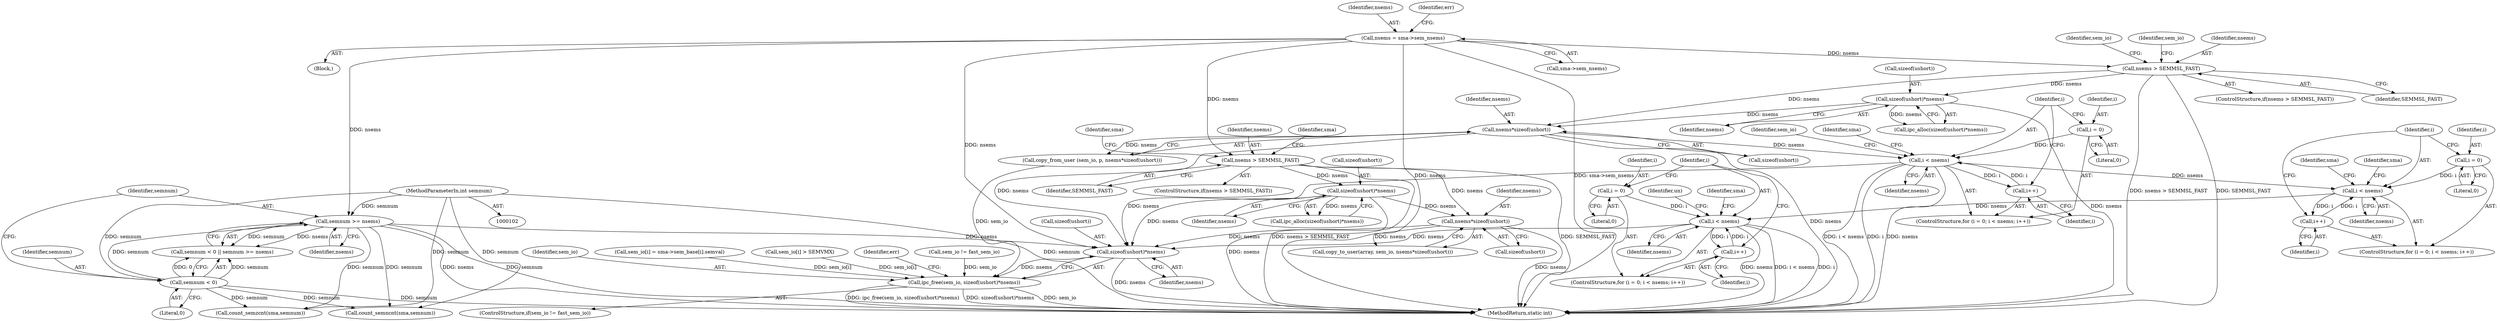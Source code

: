 digraph "0_linux_6062a8dc0517bce23e3c2f7d2fea5e22411269a3_12@API" {
"1000492" [label="(Call,sizeof(ushort)*nsems)"];
"1000426" [label="(Call,semnum >= nsems)"];
"1000423" [label="(Call,semnum < 0)"];
"1000105" [label="(MethodParameterIn,int semnum)"];
"1000136" [label="(Call,nsems = sma->sem_nsems)"];
"1000263" [label="(Call,nsems*sizeof(ushort))"];
"1000186" [label="(Call,nsems > SEMMSL_FAST)"];
"1000195" [label="(Call,sizeof(ushort)*nsems)"];
"1000305" [label="(Call,nsems*sizeof(ushort))"];
"1000287" [label="(Call,sizeof(ushort)*nsems)"];
"1000280" [label="(Call,nsems > SEMMSL_FAST)"];
"1000321" [label="(Call,i < nsems)"];
"1000318" [label="(Call,i = 0)"];
"1000324" [label="(Call,i++)"];
"1000389" [label="(Call,i < nsems)"];
"1000392" [label="(Call,i++)"];
"1000386" [label="(Call,i = 0)"];
"1000361" [label="(Call,i < nsems)"];
"1000364" [label="(Call,i++)"];
"1000358" [label="(Call,i = 0)"];
"1000490" [label="(Call,ipc_free(sem_io, sizeof(ushort)*nsems))"];
"1000422" [label="(Call,semnum < 0 || semnum >= nsems)"];
"1000490" [label="(Call,ipc_free(sem_io, sizeof(ushort)*nsems))"];
"1000307" [label="(Call,sizeof(ushort))"];
"1000365" [label="(Identifier,i)"];
"1000491" [label="(Identifier,sem_io)"];
"1000287" [label="(Call,sizeof(ushort)*nsems)"];
"1000324" [label="(Call,i++)"];
"1000387" [label="(Identifier,i)"];
"1000330" [label="(Identifier,sem_io)"];
"1000302" [label="(Call,copy_from_user (sem_io, p, nsems*sizeof(ushort)))"];
"1000243" [label="(Call,sem_io[i] = sma->sem_base[i].semval)"];
"1000194" [label="(Call,ipc_alloc(sizeof(ushort)*nsems))"];
"1000186" [label="(Call,nsems > SEMMSL_FAST)"];
"1000390" [label="(Identifier,i)"];
"1000260" [label="(Call,copy_to_user(array, sem_io, nsems*sizeof(ushort)))"];
"1000188" [label="(Identifier,SEMMSL_FAST)"];
"1000187" [label="(Identifier,nsems)"];
"1000328" [label="(Call,sem_io[i] > SEMVMX)"];
"1000138" [label="(Call,sma->sem_nsems)"];
"1000486" [label="(ControlStructure,if(sem_io != fast_sem_io))"];
"1000321" [label="(Call,i < nsems)"];
"1000427" [label="(Identifier,semnum)"];
"1000281" [label="(Identifier,nsems)"];
"1000320" [label="(Literal,0)"];
"1000361" [label="(Call,i < nsems)"];
"1000137" [label="(Identifier,nsems)"];
"1000288" [label="(Call,sizeof(ushort))"];
"1000318" [label="(Call,i = 0)"];
"1000362" [label="(Identifier,i)"];
"1000198" [label="(Identifier,nsems)"];
"1000323" [label="(Identifier,nsems)"];
"1000306" [label="(Identifier,nsems)"];
"1000474" [label="(Call,count_semzcnt(sma,semnum))"];
"1000342" [label="(Identifier,sma)"];
"1000360" [label="(Literal,0)"];
"1000286" [label="(Call,ipc_alloc(sizeof(ushort)*nsems))"];
"1000359" [label="(Identifier,i)"];
"1000498" [label="(MethodReturn,static int)"];
"1000428" [label="(Identifier,nsems)"];
"1000357" [label="(ControlStructure,for (i = 0; i < nsems; i++))"];
"1000322" [label="(Identifier,i)"];
"1000385" [label="(ControlStructure,for (i = 0; i < nsems; i++))"];
"1000386" [label="(Call,i = 0)"];
"1000280" [label="(Call,nsems > SEMMSL_FAST)"];
"1000196" [label="(Call,sizeof(ushort))"];
"1000290" [label="(Identifier,nsems)"];
"1000425" [label="(Literal,0)"];
"1000423" [label="(Call,semnum < 0)"];
"1000389" [label="(Call,i < nsems)"];
"1000265" [label="(Call,sizeof(ushort))"];
"1000305" [label="(Call,nsems*sizeof(ushort))"];
"1000303" [label="(Identifier,sem_io)"];
"1000370" [label="(Identifier,sma)"];
"1000229" [label="(Identifier,sma)"];
"1000364" [label="(Call,i++)"];
"1000492" [label="(Call,sizeof(ushort)*nsems)"];
"1000195" [label="(Call,sizeof(ushort)*nsems)"];
"1000105" [label="(MethodParameterIn,int semnum)"];
"1000424" [label="(Identifier,semnum)"];
"1000391" [label="(Identifier,nsems)"];
"1000493" [label="(Call,sizeof(ushort))"];
"1000497" [label="(Identifier,err)"];
"1000363" [label="(Identifier,nsems)"];
"1000397" [label="(Identifier,un)"];
"1000279" [label="(ControlStructure,if(nsems > SEMMSL_FAST))"];
"1000381" [label="(Identifier,sma)"];
"1000142" [label="(Identifier,err)"];
"1000285" [label="(Identifier,sem_io)"];
"1000325" [label="(Identifier,i)"];
"1000185" [label="(ControlStructure,if(nsems > SEMMSL_FAST))"];
"1000403" [label="(Identifier,sma)"];
"1000467" [label="(Call,count_semncnt(sma,semnum))"];
"1000317" [label="(ControlStructure,for (i = 0; i < nsems; i++))"];
"1000393" [label="(Identifier,i)"];
"1000392" [label="(Call,i++)"];
"1000282" [label="(Identifier,SEMMSL_FAST)"];
"1000388" [label="(Literal,0)"];
"1000358" [label="(Call,i = 0)"];
"1000264" [label="(Identifier,nsems)"];
"1000136" [label="(Call,nsems = sma->sem_nsems)"];
"1000191" [label="(Identifier,sma)"];
"1000263" [label="(Call,nsems*sizeof(ushort))"];
"1000426" [label="(Call,semnum >= nsems)"];
"1000319" [label="(Identifier,i)"];
"1000108" [label="(Block,)"];
"1000487" [label="(Call,sem_io != fast_sem_io)"];
"1000495" [label="(Identifier,nsems)"];
"1000492" -> "1000490"  [label="AST: "];
"1000492" -> "1000495"  [label="CFG: "];
"1000493" -> "1000492"  [label="AST: "];
"1000495" -> "1000492"  [label="AST: "];
"1000490" -> "1000492"  [label="CFG: "];
"1000492" -> "1000498"  [label="DDG: nsems"];
"1000492" -> "1000490"  [label="DDG: nsems"];
"1000426" -> "1000492"  [label="DDG: nsems"];
"1000263" -> "1000492"  [label="DDG: nsems"];
"1000305" -> "1000492"  [label="DDG: nsems"];
"1000136" -> "1000492"  [label="DDG: nsems"];
"1000195" -> "1000492"  [label="DDG: nsems"];
"1000321" -> "1000492"  [label="DDG: nsems"];
"1000389" -> "1000492"  [label="DDG: nsems"];
"1000426" -> "1000422"  [label="AST: "];
"1000426" -> "1000428"  [label="CFG: "];
"1000427" -> "1000426"  [label="AST: "];
"1000428" -> "1000426"  [label="AST: "];
"1000422" -> "1000426"  [label="CFG: "];
"1000426" -> "1000498"  [label="DDG: nsems"];
"1000426" -> "1000498"  [label="DDG: semnum"];
"1000426" -> "1000422"  [label="DDG: semnum"];
"1000426" -> "1000422"  [label="DDG: nsems"];
"1000423" -> "1000426"  [label="DDG: semnum"];
"1000105" -> "1000426"  [label="DDG: semnum"];
"1000136" -> "1000426"  [label="DDG: nsems"];
"1000426" -> "1000467"  [label="DDG: semnum"];
"1000426" -> "1000474"  [label="DDG: semnum"];
"1000423" -> "1000422"  [label="AST: "];
"1000423" -> "1000425"  [label="CFG: "];
"1000424" -> "1000423"  [label="AST: "];
"1000425" -> "1000423"  [label="AST: "];
"1000427" -> "1000423"  [label="CFG: "];
"1000422" -> "1000423"  [label="CFG: "];
"1000423" -> "1000498"  [label="DDG: semnum"];
"1000423" -> "1000422"  [label="DDG: semnum"];
"1000423" -> "1000422"  [label="DDG: 0"];
"1000105" -> "1000423"  [label="DDG: semnum"];
"1000423" -> "1000467"  [label="DDG: semnum"];
"1000423" -> "1000474"  [label="DDG: semnum"];
"1000105" -> "1000102"  [label="AST: "];
"1000105" -> "1000498"  [label="DDG: semnum"];
"1000105" -> "1000467"  [label="DDG: semnum"];
"1000105" -> "1000474"  [label="DDG: semnum"];
"1000136" -> "1000108"  [label="AST: "];
"1000136" -> "1000138"  [label="CFG: "];
"1000137" -> "1000136"  [label="AST: "];
"1000138" -> "1000136"  [label="AST: "];
"1000142" -> "1000136"  [label="CFG: "];
"1000136" -> "1000498"  [label="DDG: sma->sem_nsems"];
"1000136" -> "1000498"  [label="DDG: nsems"];
"1000136" -> "1000186"  [label="DDG: nsems"];
"1000136" -> "1000280"  [label="DDG: nsems"];
"1000263" -> "1000260"  [label="AST: "];
"1000263" -> "1000265"  [label="CFG: "];
"1000264" -> "1000263"  [label="AST: "];
"1000265" -> "1000263"  [label="AST: "];
"1000260" -> "1000263"  [label="CFG: "];
"1000263" -> "1000498"  [label="DDG: nsems"];
"1000263" -> "1000260"  [label="DDG: nsems"];
"1000186" -> "1000263"  [label="DDG: nsems"];
"1000195" -> "1000263"  [label="DDG: nsems"];
"1000186" -> "1000185"  [label="AST: "];
"1000186" -> "1000188"  [label="CFG: "];
"1000187" -> "1000186"  [label="AST: "];
"1000188" -> "1000186"  [label="AST: "];
"1000191" -> "1000186"  [label="CFG: "];
"1000229" -> "1000186"  [label="CFG: "];
"1000186" -> "1000498"  [label="DDG: SEMMSL_FAST"];
"1000186" -> "1000498"  [label="DDG: nsems > SEMMSL_FAST"];
"1000186" -> "1000195"  [label="DDG: nsems"];
"1000195" -> "1000194"  [label="AST: "];
"1000195" -> "1000198"  [label="CFG: "];
"1000196" -> "1000195"  [label="AST: "];
"1000198" -> "1000195"  [label="AST: "];
"1000194" -> "1000195"  [label="CFG: "];
"1000195" -> "1000498"  [label="DDG: nsems"];
"1000195" -> "1000194"  [label="DDG: nsems"];
"1000305" -> "1000302"  [label="AST: "];
"1000305" -> "1000307"  [label="CFG: "];
"1000306" -> "1000305"  [label="AST: "];
"1000307" -> "1000305"  [label="AST: "];
"1000302" -> "1000305"  [label="CFG: "];
"1000305" -> "1000498"  [label="DDG: nsems"];
"1000305" -> "1000302"  [label="DDG: nsems"];
"1000287" -> "1000305"  [label="DDG: nsems"];
"1000280" -> "1000305"  [label="DDG: nsems"];
"1000305" -> "1000321"  [label="DDG: nsems"];
"1000287" -> "1000286"  [label="AST: "];
"1000287" -> "1000290"  [label="CFG: "];
"1000288" -> "1000287"  [label="AST: "];
"1000290" -> "1000287"  [label="AST: "];
"1000286" -> "1000287"  [label="CFG: "];
"1000287" -> "1000498"  [label="DDG: nsems"];
"1000287" -> "1000286"  [label="DDG: nsems"];
"1000280" -> "1000287"  [label="DDG: nsems"];
"1000280" -> "1000279"  [label="AST: "];
"1000280" -> "1000282"  [label="CFG: "];
"1000281" -> "1000280"  [label="AST: "];
"1000282" -> "1000280"  [label="AST: "];
"1000285" -> "1000280"  [label="CFG: "];
"1000303" -> "1000280"  [label="CFG: "];
"1000280" -> "1000498"  [label="DDG: SEMMSL_FAST"];
"1000280" -> "1000498"  [label="DDG: nsems > SEMMSL_FAST"];
"1000321" -> "1000317"  [label="AST: "];
"1000321" -> "1000323"  [label="CFG: "];
"1000322" -> "1000321"  [label="AST: "];
"1000323" -> "1000321"  [label="AST: "];
"1000330" -> "1000321"  [label="CFG: "];
"1000342" -> "1000321"  [label="CFG: "];
"1000321" -> "1000498"  [label="DDG: i"];
"1000321" -> "1000498"  [label="DDG: nsems"];
"1000321" -> "1000498"  [label="DDG: i < nsems"];
"1000318" -> "1000321"  [label="DDG: i"];
"1000324" -> "1000321"  [label="DDG: i"];
"1000321" -> "1000324"  [label="DDG: i"];
"1000321" -> "1000361"  [label="DDG: nsems"];
"1000318" -> "1000317"  [label="AST: "];
"1000318" -> "1000320"  [label="CFG: "];
"1000319" -> "1000318"  [label="AST: "];
"1000320" -> "1000318"  [label="AST: "];
"1000322" -> "1000318"  [label="CFG: "];
"1000324" -> "1000317"  [label="AST: "];
"1000324" -> "1000325"  [label="CFG: "];
"1000325" -> "1000324"  [label="AST: "];
"1000322" -> "1000324"  [label="CFG: "];
"1000389" -> "1000385"  [label="AST: "];
"1000389" -> "1000391"  [label="CFG: "];
"1000390" -> "1000389"  [label="AST: "];
"1000391" -> "1000389"  [label="AST: "];
"1000397" -> "1000389"  [label="CFG: "];
"1000403" -> "1000389"  [label="CFG: "];
"1000389" -> "1000498"  [label="DDG: i < nsems"];
"1000389" -> "1000498"  [label="DDG: i"];
"1000389" -> "1000498"  [label="DDG: nsems"];
"1000392" -> "1000389"  [label="DDG: i"];
"1000386" -> "1000389"  [label="DDG: i"];
"1000361" -> "1000389"  [label="DDG: nsems"];
"1000389" -> "1000392"  [label="DDG: i"];
"1000392" -> "1000385"  [label="AST: "];
"1000392" -> "1000393"  [label="CFG: "];
"1000393" -> "1000392"  [label="AST: "];
"1000390" -> "1000392"  [label="CFG: "];
"1000386" -> "1000385"  [label="AST: "];
"1000386" -> "1000388"  [label="CFG: "];
"1000387" -> "1000386"  [label="AST: "];
"1000388" -> "1000386"  [label="AST: "];
"1000390" -> "1000386"  [label="CFG: "];
"1000361" -> "1000357"  [label="AST: "];
"1000361" -> "1000363"  [label="CFG: "];
"1000362" -> "1000361"  [label="AST: "];
"1000363" -> "1000361"  [label="AST: "];
"1000370" -> "1000361"  [label="CFG: "];
"1000381" -> "1000361"  [label="CFG: "];
"1000364" -> "1000361"  [label="DDG: i"];
"1000358" -> "1000361"  [label="DDG: i"];
"1000361" -> "1000364"  [label="DDG: i"];
"1000364" -> "1000357"  [label="AST: "];
"1000364" -> "1000365"  [label="CFG: "];
"1000365" -> "1000364"  [label="AST: "];
"1000362" -> "1000364"  [label="CFG: "];
"1000358" -> "1000357"  [label="AST: "];
"1000358" -> "1000360"  [label="CFG: "];
"1000359" -> "1000358"  [label="AST: "];
"1000360" -> "1000358"  [label="AST: "];
"1000362" -> "1000358"  [label="CFG: "];
"1000490" -> "1000486"  [label="AST: "];
"1000491" -> "1000490"  [label="AST: "];
"1000497" -> "1000490"  [label="CFG: "];
"1000490" -> "1000498"  [label="DDG: sem_io"];
"1000490" -> "1000498"  [label="DDG: ipc_free(sem_io, sizeof(ushort)*nsems)"];
"1000490" -> "1000498"  [label="DDG: sizeof(ushort)*nsems"];
"1000487" -> "1000490"  [label="DDG: sem_io"];
"1000328" -> "1000490"  [label="DDG: sem_io[i]"];
"1000243" -> "1000490"  [label="DDG: sem_io[i]"];
"1000302" -> "1000490"  [label="DDG: sem_io"];
}
